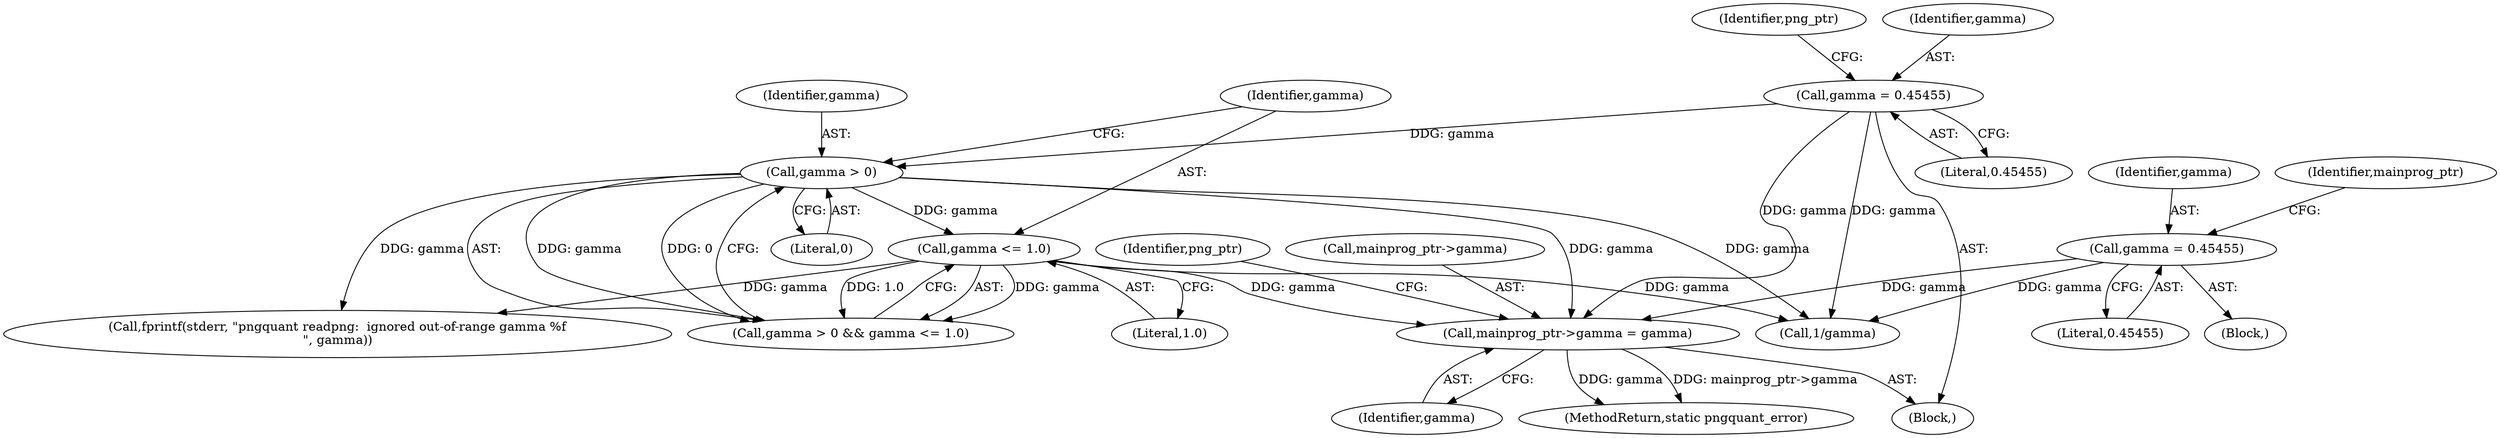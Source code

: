 digraph "0_pngquant_b7c217680cda02dddced245d237ebe8c383be285@API" {
"1000320" [label="(Call,mainprog_ptr->gamma = gamma)"];
"1000284" [label="(Call,gamma > 0)"];
"1000256" [label="(Call,gamma = 0.45455)"];
"1000317" [label="(Call,gamma = 0.45455)"];
"1000287" [label="(Call,gamma <= 1.0)"];
"1000287" [label="(Call,gamma <= 1.0)"];
"1000573" [label="(Call,1/gamma)"];
"1000261" [label="(Identifier,png_ptr)"];
"1000321" [label="(Call,mainprog_ptr->gamma)"];
"1000689" [label="(MethodReturn,static pngquant_error)"];
"1000318" [label="(Identifier,gamma)"];
"1000256" [label="(Call,gamma = 0.45455)"];
"1000302" [label="(Block,)"];
"1000320" [label="(Call,mainprog_ptr->gamma = gamma)"];
"1000322" [label="(Identifier,mainprog_ptr)"];
"1000317" [label="(Call,gamma = 0.45455)"];
"1000257" [label="(Identifier,gamma)"];
"1000284" [label="(Call,gamma > 0)"];
"1000324" [label="(Identifier,gamma)"];
"1000285" [label="(Identifier,gamma)"];
"1000288" [label="(Identifier,gamma)"];
"1000289" [label="(Literal,1.0)"];
"1000326" [label="(Identifier,png_ptr)"];
"1000258" [label="(Literal,0.45455)"];
"1000319" [label="(Literal,0.45455)"];
"1000286" [label="(Literal,0)"];
"1000303" [label="(Call,fprintf(stderr, \"pngquant readpng:  ignored out-of-range gamma %f\n\", gamma))"];
"1000283" [label="(Call,gamma > 0 && gamma <= 1.0)"];
"1000124" [label="(Block,)"];
"1000320" -> "1000124"  [label="AST: "];
"1000320" -> "1000324"  [label="CFG: "];
"1000321" -> "1000320"  [label="AST: "];
"1000324" -> "1000320"  [label="AST: "];
"1000326" -> "1000320"  [label="CFG: "];
"1000320" -> "1000689"  [label="DDG: gamma"];
"1000320" -> "1000689"  [label="DDG: mainprog_ptr->gamma"];
"1000284" -> "1000320"  [label="DDG: gamma"];
"1000317" -> "1000320"  [label="DDG: gamma"];
"1000287" -> "1000320"  [label="DDG: gamma"];
"1000256" -> "1000320"  [label="DDG: gamma"];
"1000284" -> "1000283"  [label="AST: "];
"1000284" -> "1000286"  [label="CFG: "];
"1000285" -> "1000284"  [label="AST: "];
"1000286" -> "1000284"  [label="AST: "];
"1000288" -> "1000284"  [label="CFG: "];
"1000283" -> "1000284"  [label="CFG: "];
"1000284" -> "1000283"  [label="DDG: gamma"];
"1000284" -> "1000283"  [label="DDG: 0"];
"1000256" -> "1000284"  [label="DDG: gamma"];
"1000284" -> "1000287"  [label="DDG: gamma"];
"1000284" -> "1000303"  [label="DDG: gamma"];
"1000284" -> "1000573"  [label="DDG: gamma"];
"1000256" -> "1000124"  [label="AST: "];
"1000256" -> "1000258"  [label="CFG: "];
"1000257" -> "1000256"  [label="AST: "];
"1000258" -> "1000256"  [label="AST: "];
"1000261" -> "1000256"  [label="CFG: "];
"1000256" -> "1000573"  [label="DDG: gamma"];
"1000317" -> "1000302"  [label="AST: "];
"1000317" -> "1000319"  [label="CFG: "];
"1000318" -> "1000317"  [label="AST: "];
"1000319" -> "1000317"  [label="AST: "];
"1000322" -> "1000317"  [label="CFG: "];
"1000317" -> "1000573"  [label="DDG: gamma"];
"1000287" -> "1000283"  [label="AST: "];
"1000287" -> "1000289"  [label="CFG: "];
"1000288" -> "1000287"  [label="AST: "];
"1000289" -> "1000287"  [label="AST: "];
"1000283" -> "1000287"  [label="CFG: "];
"1000287" -> "1000283"  [label="DDG: gamma"];
"1000287" -> "1000283"  [label="DDG: 1.0"];
"1000287" -> "1000303"  [label="DDG: gamma"];
"1000287" -> "1000573"  [label="DDG: gamma"];
}
